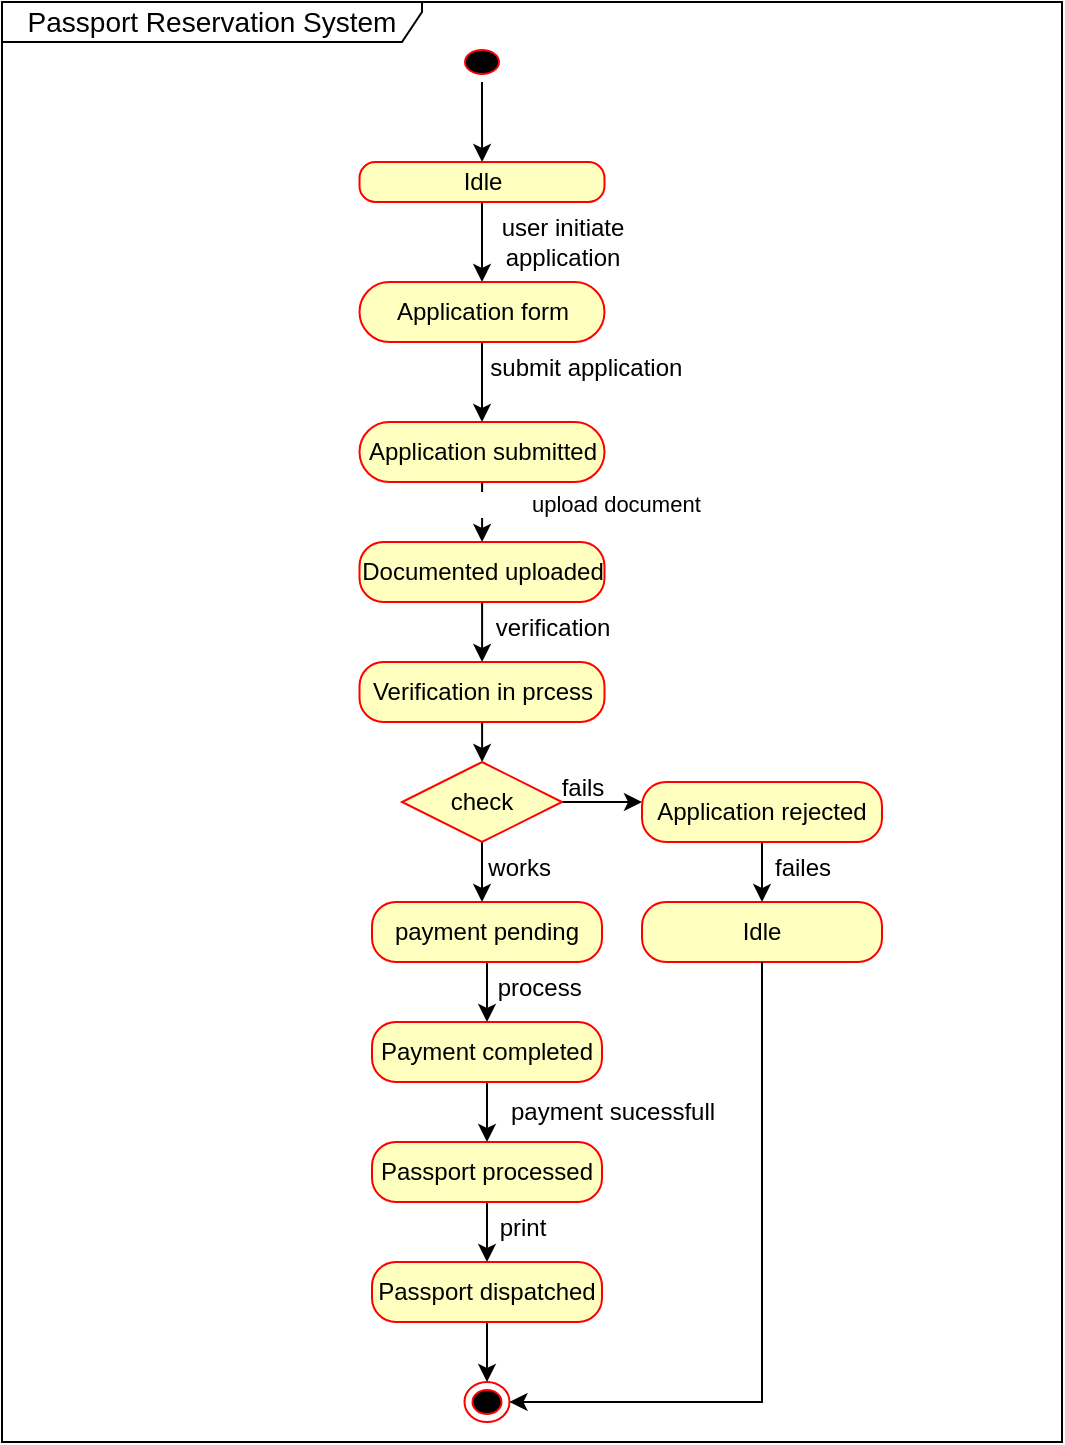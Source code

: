 <mxfile version="24.8.4">
  <diagram name="Page-1" id="ZaVjYpsTHVS4jbgwC36D">
    <mxGraphModel grid="1" page="1" gridSize="10" guides="1" tooltips="1" connect="1" arrows="1" fold="1" pageScale="1" pageWidth="850" pageHeight="1100" math="0" shadow="0">
      <root>
        <mxCell id="0" />
        <mxCell id="1" parent="0" />
        <mxCell id="WtdKJx970OYdKW_MIrwG-1" value="&lt;font style=&quot;font-size: 14px;&quot;&gt;Passport Reservation System&lt;/font&gt;" style="shape=umlFrame;whiteSpace=wrap;html=1;pointerEvents=0;width=210;height=20;" vertex="1" parent="1">
          <mxGeometry x="220" y="130" width="530" height="720" as="geometry" />
        </mxCell>
        <mxCell id="WtdKJx970OYdKW_MIrwG-6" value="" style="edgeStyle=orthogonalEdgeStyle;rounded=0;orthogonalLoop=1;jettySize=auto;html=1;" edge="1" parent="1" source="WtdKJx970OYdKW_MIrwG-2" target="WtdKJx970OYdKW_MIrwG-4">
          <mxGeometry relative="1" as="geometry" />
        </mxCell>
        <mxCell id="WtdKJx970OYdKW_MIrwG-2" value="" style="ellipse;html=1;shape=startState;fillColor=#000000;strokeColor=#ff0000;" vertex="1" parent="1">
          <mxGeometry x="447.5" y="150" width="25" height="20" as="geometry" />
        </mxCell>
        <mxCell id="WtdKJx970OYdKW_MIrwG-8" value="" style="edgeStyle=orthogonalEdgeStyle;rounded=0;orthogonalLoop=1;jettySize=auto;html=1;" edge="1" parent="1" source="WtdKJx970OYdKW_MIrwG-4" target="WtdKJx970OYdKW_MIrwG-7">
          <mxGeometry relative="1" as="geometry" />
        </mxCell>
        <mxCell id="WtdKJx970OYdKW_MIrwG-4" value="Idle" style="rounded=1;whiteSpace=wrap;html=1;arcSize=40;fontColor=#000000;fillColor=#ffffc0;strokeColor=#ff0000;" vertex="1" parent="1">
          <mxGeometry x="398.75" y="210" width="122.5" height="20" as="geometry" />
        </mxCell>
        <mxCell id="WtdKJx970OYdKW_MIrwG-10" value="" style="edgeStyle=orthogonalEdgeStyle;rounded=0;orthogonalLoop=1;jettySize=auto;html=1;" edge="1" parent="1" source="WtdKJx970OYdKW_MIrwG-7" target="WtdKJx970OYdKW_MIrwG-9">
          <mxGeometry relative="1" as="geometry" />
        </mxCell>
        <mxCell id="WtdKJx970OYdKW_MIrwG-7" value="Application form" style="rounded=1;whiteSpace=wrap;html=1;arcSize=50;fontColor=#000000;fillColor=#ffffc0;strokeColor=#ff0000;" vertex="1" parent="1">
          <mxGeometry x="398.75" y="270" width="122.5" height="30" as="geometry" />
        </mxCell>
        <mxCell id="WtdKJx970OYdKW_MIrwG-12" value="" style="edgeStyle=orthogonalEdgeStyle;rounded=0;orthogonalLoop=1;jettySize=auto;html=1;" edge="1" parent="1" source="WtdKJx970OYdKW_MIrwG-9" target="WtdKJx970OYdKW_MIrwG-11">
          <mxGeometry relative="1" as="geometry" />
        </mxCell>
        <mxCell id="WtdKJx970OYdKW_MIrwG-17" value="&lt;span style=&quot;white-space: pre;&quot;&gt;&#x9;&lt;/span&gt;&lt;span style=&quot;white-space: pre;&quot;&gt;&#x9;&lt;/span&gt;&lt;span style=&quot;white-space: pre;&quot;&gt;&#x9;&lt;/span&gt;upload document" style="edgeLabel;html=1;align=center;verticalAlign=middle;resizable=0;points=[];" connectable="0" vertex="1" parent="WtdKJx970OYdKW_MIrwG-12">
          <mxGeometry x="0.189" y="-10" relative="1" as="geometry">
            <mxPoint x="20" as="offset" />
          </mxGeometry>
        </mxCell>
        <mxCell id="WtdKJx970OYdKW_MIrwG-9" value="Application submitted" style="rounded=1;whiteSpace=wrap;html=1;arcSize=50;fontColor=#000000;fillColor=#ffffc0;strokeColor=#ff0000;" vertex="1" parent="1">
          <mxGeometry x="398.75" y="340" width="122.5" height="30" as="geometry" />
        </mxCell>
        <mxCell id="WtdKJx970OYdKW_MIrwG-14" value="" style="edgeStyle=orthogonalEdgeStyle;rounded=0;orthogonalLoop=1;jettySize=auto;html=1;" edge="1" parent="1" source="WtdKJx970OYdKW_MIrwG-11" target="WtdKJx970OYdKW_MIrwG-13">
          <mxGeometry relative="1" as="geometry" />
        </mxCell>
        <mxCell id="WtdKJx970OYdKW_MIrwG-11" value="Documented uploaded" style="rounded=1;whiteSpace=wrap;html=1;arcSize=40;fontColor=#000000;fillColor=#ffffc0;strokeColor=#ff0000;" vertex="1" parent="1">
          <mxGeometry x="398.75" y="400" width="122.5" height="30" as="geometry" />
        </mxCell>
        <mxCell id="WtdKJx970OYdKW_MIrwG-22" value="" style="edgeStyle=orthogonalEdgeStyle;rounded=0;orthogonalLoop=1;jettySize=auto;html=1;" edge="1" parent="1" source="WtdKJx970OYdKW_MIrwG-13" target="WtdKJx970OYdKW_MIrwG-19">
          <mxGeometry relative="1" as="geometry" />
        </mxCell>
        <mxCell id="WtdKJx970OYdKW_MIrwG-13" value="Verification in prcess" style="rounded=1;whiteSpace=wrap;html=1;arcSize=40;fontColor=#000000;fillColor=#ffffc0;strokeColor=#ff0000;" vertex="1" parent="1">
          <mxGeometry x="398.75" y="460" width="122.5" height="30" as="geometry" />
        </mxCell>
        <mxCell id="WtdKJx970OYdKW_MIrwG-15" value="user&amp;nbsp;&lt;span style=&quot;background-color: initial;&quot;&gt;initiate&lt;/span&gt;&lt;div&gt;application&lt;/div&gt;" style="text;html=1;align=center;verticalAlign=middle;resizable=0;points=[];autosize=1;strokeColor=none;fillColor=none;" vertex="1" parent="1">
          <mxGeometry x="460" y="230" width="80" height="40" as="geometry" />
        </mxCell>
        <mxCell id="WtdKJx970OYdKW_MIrwG-16" value="&amp;nbsp; &amp;nbsp; &amp;nbsp; &amp;nbsp; &amp;nbsp; &amp;nbsp; &amp;nbsp; &amp;nbsp; &amp;nbsp; &amp;nbsp;submit application" style="text;html=1;align=center;verticalAlign=middle;resizable=0;points=[];autosize=1;strokeColor=none;fillColor=none;" vertex="1" parent="1">
          <mxGeometry x="390" y="298" width="180" height="30" as="geometry" />
        </mxCell>
        <mxCell id="WtdKJx970OYdKW_MIrwG-18" value="&amp;nbsp; &amp;nbsp; &amp;nbsp; &amp;nbsp; &amp;nbsp; &amp;nbsp; &amp;nbsp; &amp;nbsp;verification" style="text;html=1;align=center;verticalAlign=middle;resizable=0;points=[];autosize=1;strokeColor=none;fillColor=none;" vertex="1" parent="1">
          <mxGeometry x="405" y="428" width="130" height="30" as="geometry" />
        </mxCell>
        <mxCell id="WtdKJx970OYdKW_MIrwG-24" value="" style="edgeStyle=orthogonalEdgeStyle;rounded=0;orthogonalLoop=1;jettySize=auto;html=1;" edge="1" parent="1" source="WtdKJx970OYdKW_MIrwG-19">
          <mxGeometry relative="1" as="geometry">
            <mxPoint x="540" y="530" as="targetPoint" />
          </mxGeometry>
        </mxCell>
        <mxCell id="WtdKJx970OYdKW_MIrwG-30" value="" style="edgeStyle=orthogonalEdgeStyle;rounded=0;orthogonalLoop=1;jettySize=auto;html=1;" edge="1" parent="1" source="WtdKJx970OYdKW_MIrwG-19">
          <mxGeometry relative="1" as="geometry">
            <mxPoint x="460" y="580" as="targetPoint" />
          </mxGeometry>
        </mxCell>
        <mxCell id="WtdKJx970OYdKW_MIrwG-19" value="check" style="rhombus;whiteSpace=wrap;html=1;fontColor=#000000;fillColor=#ffffc0;strokeColor=#ff0000;" vertex="1" parent="1">
          <mxGeometry x="420" y="510" width="80" height="40" as="geometry" />
        </mxCell>
        <mxCell id="WtdKJx970OYdKW_MIrwG-32" value="" style="edgeStyle=orthogonalEdgeStyle;rounded=0;orthogonalLoop=1;jettySize=auto;html=1;" edge="1" parent="1" source="WtdKJx970OYdKW_MIrwG-25" target="WtdKJx970OYdKW_MIrwG-31">
          <mxGeometry relative="1" as="geometry" />
        </mxCell>
        <mxCell id="WtdKJx970OYdKW_MIrwG-25" value="Application rejected" style="rounded=1;whiteSpace=wrap;html=1;arcSize=40;fontColor=#000000;fillColor=#ffffc0;strokeColor=#ff0000;" vertex="1" parent="1">
          <mxGeometry x="540" y="520" width="120" height="30" as="geometry" />
        </mxCell>
        <mxCell id="WtdKJx970OYdKW_MIrwG-31" value="Idle" style="rounded=1;whiteSpace=wrap;html=1;arcSize=40;fontColor=#000000;fillColor=#ffffc0;strokeColor=#ff0000;" vertex="1" parent="1">
          <mxGeometry x="540" y="580" width="120" height="30" as="geometry" />
        </mxCell>
        <mxCell id="WtdKJx970OYdKW_MIrwG-33" value="failes" style="text;html=1;align=center;verticalAlign=middle;resizable=0;points=[];autosize=1;strokeColor=none;fillColor=none;" vertex="1" parent="1">
          <mxGeometry x="595" y="548" width="50" height="30" as="geometry" />
        </mxCell>
        <mxCell id="WtdKJx970OYdKW_MIrwG-37" value="" style="edgeStyle=orthogonalEdgeStyle;rounded=0;orthogonalLoop=1;jettySize=auto;html=1;" edge="1" parent="1" source="WtdKJx970OYdKW_MIrwG-34" target="WtdKJx970OYdKW_MIrwG-36">
          <mxGeometry relative="1" as="geometry" />
        </mxCell>
        <mxCell id="WtdKJx970OYdKW_MIrwG-34" value="payment pending" style="rounded=1;whiteSpace=wrap;html=1;arcSize=40;fontColor=#000000;fillColor=#ffffc0;strokeColor=#ff0000;" vertex="1" parent="1">
          <mxGeometry x="405" y="580" width="115" height="30" as="geometry" />
        </mxCell>
        <mxCell id="WtdKJx970OYdKW_MIrwG-39" value="" style="edgeStyle=orthogonalEdgeStyle;rounded=0;orthogonalLoop=1;jettySize=auto;html=1;" edge="1" parent="1" source="WtdKJx970OYdKW_MIrwG-36" target="WtdKJx970OYdKW_MIrwG-38">
          <mxGeometry relative="1" as="geometry" />
        </mxCell>
        <mxCell id="WtdKJx970OYdKW_MIrwG-36" value="Payment completed" style="rounded=1;whiteSpace=wrap;html=1;arcSize=40;fontColor=#000000;fillColor=#ffffc0;strokeColor=#ff0000;" vertex="1" parent="1">
          <mxGeometry x="405" y="640" width="115" height="30" as="geometry" />
        </mxCell>
        <mxCell id="WtdKJx970OYdKW_MIrwG-41" value="" style="edgeStyle=orthogonalEdgeStyle;rounded=0;orthogonalLoop=1;jettySize=auto;html=1;" edge="1" parent="1" source="WtdKJx970OYdKW_MIrwG-38" target="WtdKJx970OYdKW_MIrwG-40">
          <mxGeometry relative="1" as="geometry" />
        </mxCell>
        <mxCell id="WtdKJx970OYdKW_MIrwG-38" value="Passport processed" style="rounded=1;whiteSpace=wrap;html=1;arcSize=40;fontColor=#000000;fillColor=#ffffc0;strokeColor=#ff0000;" vertex="1" parent="1">
          <mxGeometry x="405" y="700" width="115" height="30" as="geometry" />
        </mxCell>
        <mxCell id="WtdKJx970OYdKW_MIrwG-51" value="" style="edgeStyle=orthogonalEdgeStyle;rounded=0;orthogonalLoop=1;jettySize=auto;html=1;" edge="1" parent="1" source="WtdKJx970OYdKW_MIrwG-40" target="WtdKJx970OYdKW_MIrwG-46">
          <mxGeometry relative="1" as="geometry" />
        </mxCell>
        <mxCell id="WtdKJx970OYdKW_MIrwG-40" value="Passport dispatched" style="rounded=1;whiteSpace=wrap;html=1;arcSize=40;fontColor=#000000;fillColor=#ffffc0;strokeColor=#ff0000;" vertex="1" parent="1">
          <mxGeometry x="405" y="760" width="115" height="30" as="geometry" />
        </mxCell>
        <mxCell id="WtdKJx970OYdKW_MIrwG-43" value="&amp;nbsp; &amp;nbsp; &amp;nbsp;process" style="text;html=1;align=center;verticalAlign=middle;resizable=0;points=[];autosize=1;strokeColor=none;fillColor=none;" vertex="1" parent="1">
          <mxGeometry x="440" y="608" width="80" height="30" as="geometry" />
        </mxCell>
        <mxCell id="WtdKJx970OYdKW_MIrwG-44" value="payment sucessfull" style="text;html=1;align=center;verticalAlign=middle;resizable=0;points=[];autosize=1;strokeColor=none;fillColor=none;" vertex="1" parent="1">
          <mxGeometry x="460" y="670" width="130" height="30" as="geometry" />
        </mxCell>
        <mxCell id="WtdKJx970OYdKW_MIrwG-45" value="print" style="text;html=1;align=center;verticalAlign=middle;resizable=0;points=[];autosize=1;strokeColor=none;fillColor=none;" vertex="1" parent="1">
          <mxGeometry x="455" y="728" width="50" height="30" as="geometry" />
        </mxCell>
        <mxCell id="WtdKJx970OYdKW_MIrwG-46" value="" style="ellipse;html=1;shape=endState;fillColor=#000000;strokeColor=#ff0000;" vertex="1" parent="1">
          <mxGeometry x="451.25" y="820" width="22.5" height="20" as="geometry" />
        </mxCell>
        <mxCell id="WtdKJx970OYdKW_MIrwG-53" value="" style="endArrow=classic;html=1;rounded=0;exitX=0.5;exitY=1;exitDx=0;exitDy=0;" edge="1" parent="1" source="WtdKJx970OYdKW_MIrwG-31" target="WtdKJx970OYdKW_MIrwG-46">
          <mxGeometry width="50" height="50" relative="1" as="geometry">
            <mxPoint x="595" y="720" as="sourcePoint" />
            <mxPoint x="645" y="670" as="targetPoint" />
            <Array as="points">
              <mxPoint x="600" y="830" />
            </Array>
          </mxGeometry>
        </mxCell>
        <mxCell id="WtdKJx970OYdKW_MIrwG-54" value="fails" style="text;html=1;align=center;verticalAlign=middle;resizable=0;points=[];autosize=1;strokeColor=none;fillColor=none;" vertex="1" parent="1">
          <mxGeometry x="490" y="508" width="40" height="30" as="geometry" />
        </mxCell>
        <mxCell id="WtdKJx970OYdKW_MIrwG-55" value="&amp;nbsp; &amp;nbsp; &amp;nbsp;works" style="text;html=1;align=center;verticalAlign=middle;resizable=0;points=[];autosize=1;strokeColor=none;fillColor=none;" vertex="1" parent="1">
          <mxGeometry x="435" y="548" width="70" height="30" as="geometry" />
        </mxCell>
      </root>
    </mxGraphModel>
  </diagram>
</mxfile>
